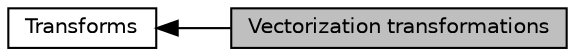 digraph "Vectorization transformations"
{
  bgcolor="transparent";
  edge [fontname="Helvetica",fontsize="10",labelfontname="Helvetica",labelfontsize="10"];
  node [fontname="Helvetica",fontsize="10",shape=box];
  rankdir=LR;
  Node1 [label="Vectorization transformations",height=0.2,width=0.4,color="black", fillcolor="grey75", style="filled", fontcolor="black",tooltip=" "];
  Node2 [label="Transforms",height=0.2,width=0.4,color="black",URL="$group__LLVMCTransforms.html",tooltip=" "];
  Node2->Node1 [shape=plaintext, dir="back", style="solid"];
}

